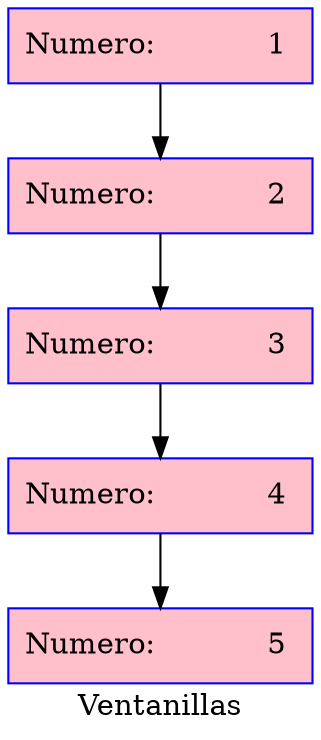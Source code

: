  digraph Ventanillas {
     rankdir=TB;
     label="Ventanillas";
     node [shape=box, style=filled, color=blue, fillcolor=pink];
     "Ventanilla           1 " [label="Numero:            1 "];
     "Ventanilla           1 " -> "Ventanilla           2 ";
     "Ventanilla           2 " [label="Numero:            2 "];
     "Ventanilla           2 " -> "Ventanilla           3 ";
     "Ventanilla           3 " [label="Numero:            3 "];
     "Ventanilla           3 " -> "Ventanilla           4 ";
     "Ventanilla           4 " [label="Numero:            4 "];
     "Ventanilla           4 " -> "Ventanilla           5 ";
     "Ventanilla           5 " [label="Numero:            5 "];
 }
